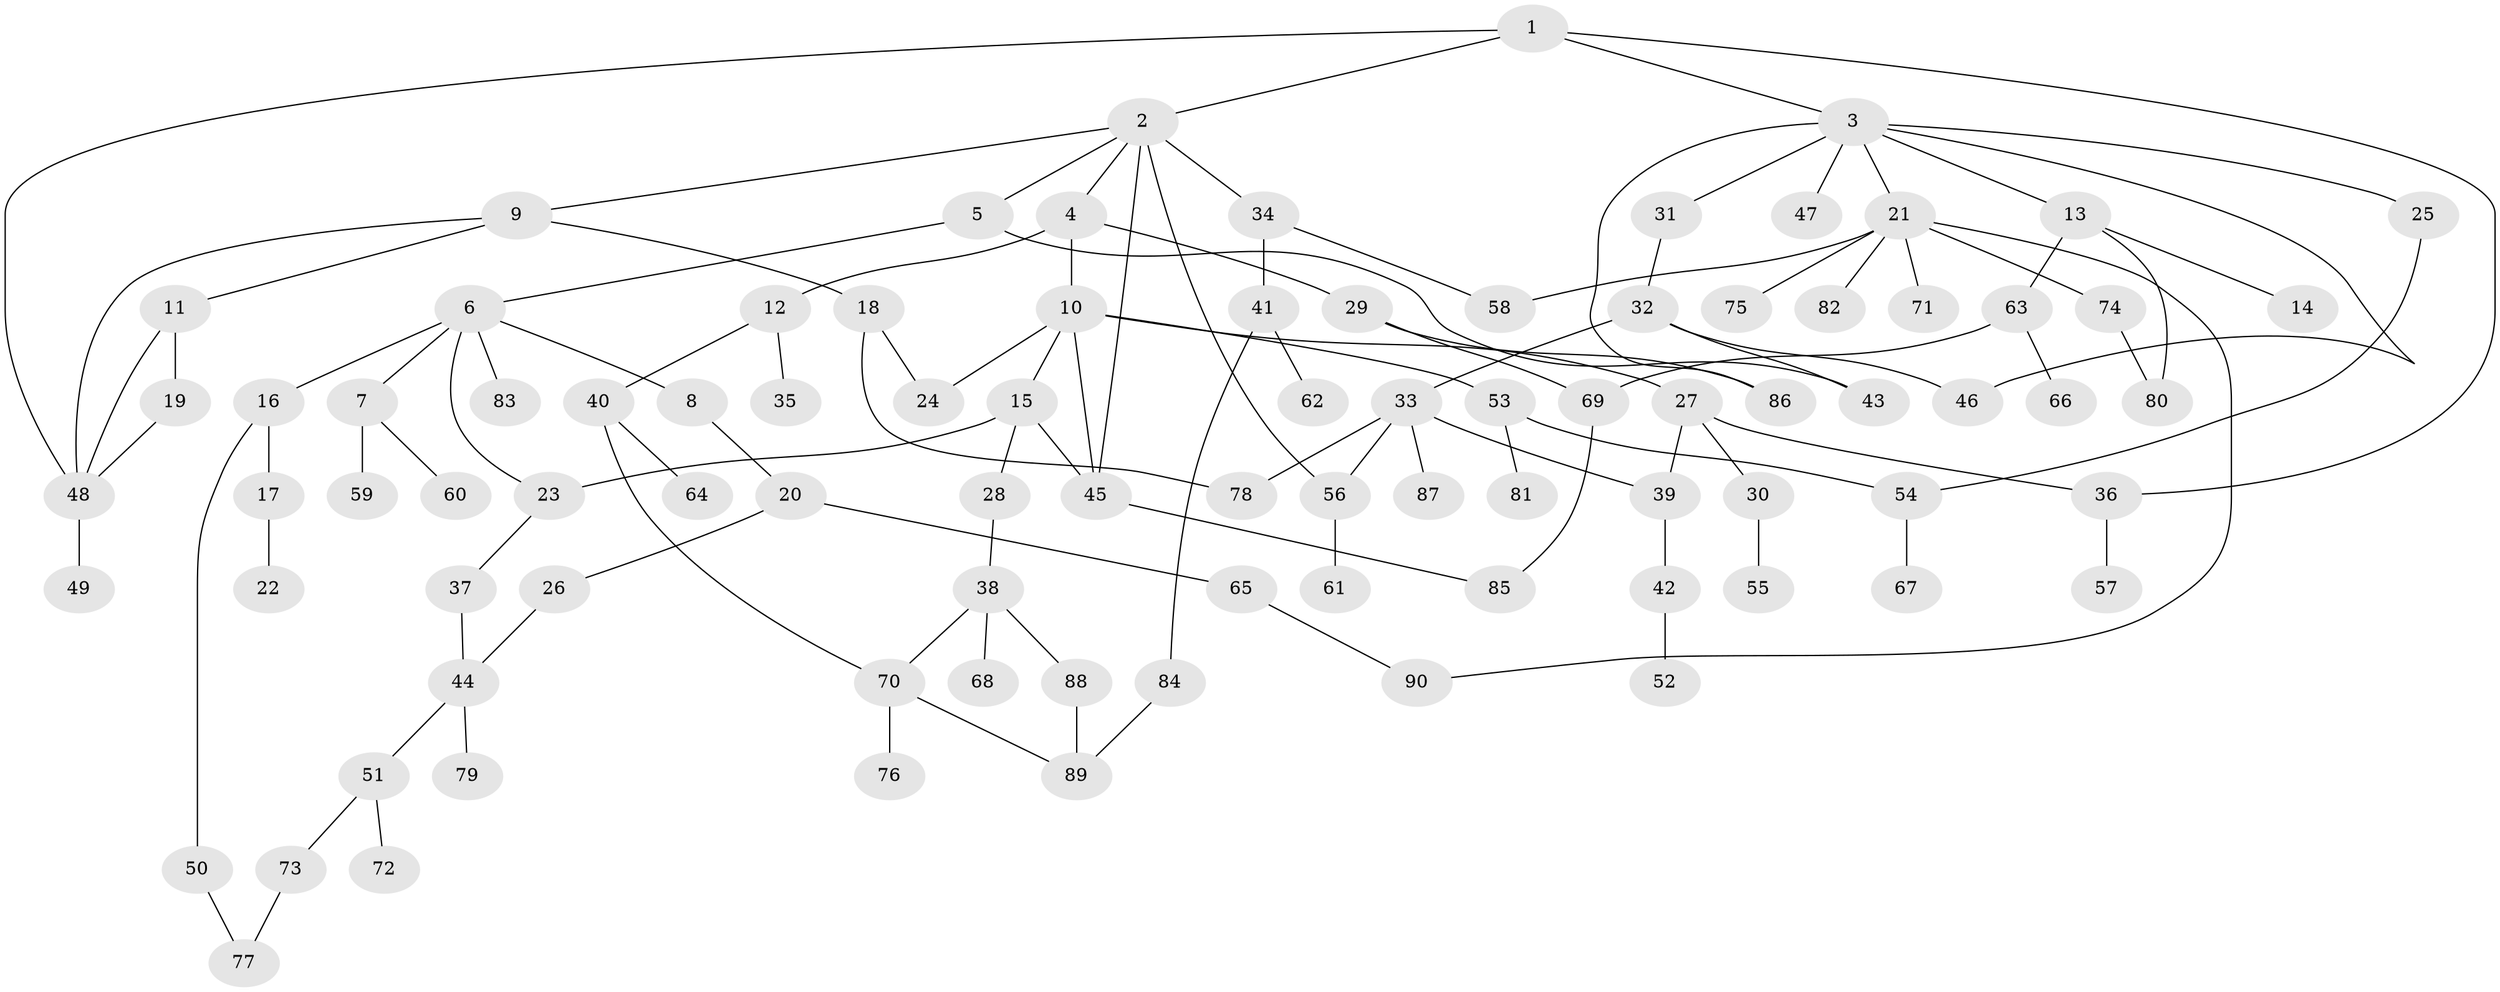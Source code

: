 // coarse degree distribution, {4: 0.13513513513513514, 10: 0.02702702702702703, 6: 0.02702702702702703, 5: 0.02702702702702703, 1: 0.08108108108108109, 3: 0.32432432432432434, 2: 0.3783783783783784}
// Generated by graph-tools (version 1.1) at 2025/48/03/04/25 22:48:58]
// undirected, 90 vertices, 114 edges
graph export_dot {
  node [color=gray90,style=filled];
  1;
  2;
  3;
  4;
  5;
  6;
  7;
  8;
  9;
  10;
  11;
  12;
  13;
  14;
  15;
  16;
  17;
  18;
  19;
  20;
  21;
  22;
  23;
  24;
  25;
  26;
  27;
  28;
  29;
  30;
  31;
  32;
  33;
  34;
  35;
  36;
  37;
  38;
  39;
  40;
  41;
  42;
  43;
  44;
  45;
  46;
  47;
  48;
  49;
  50;
  51;
  52;
  53;
  54;
  55;
  56;
  57;
  58;
  59;
  60;
  61;
  62;
  63;
  64;
  65;
  66;
  67;
  68;
  69;
  70;
  71;
  72;
  73;
  74;
  75;
  76;
  77;
  78;
  79;
  80;
  81;
  82;
  83;
  84;
  85;
  86;
  87;
  88;
  89;
  90;
  1 -- 2;
  1 -- 3;
  1 -- 48;
  1 -- 36;
  2 -- 4;
  2 -- 5;
  2 -- 9;
  2 -- 34;
  2 -- 56;
  2 -- 45;
  3 -- 13;
  3 -- 21;
  3 -- 25;
  3 -- 31;
  3 -- 47;
  3 -- 86;
  3 -- 46;
  4 -- 10;
  4 -- 12;
  4 -- 29;
  5 -- 6;
  5 -- 43;
  6 -- 7;
  6 -- 8;
  6 -- 16;
  6 -- 23;
  6 -- 83;
  7 -- 59;
  7 -- 60;
  8 -- 20;
  9 -- 11;
  9 -- 18;
  9 -- 48;
  10 -- 15;
  10 -- 24;
  10 -- 27;
  10 -- 45;
  10 -- 53;
  11 -- 19;
  11 -- 48;
  12 -- 35;
  12 -- 40;
  13 -- 14;
  13 -- 63;
  13 -- 80;
  15 -- 28;
  15 -- 23;
  15 -- 45;
  16 -- 17;
  16 -- 50;
  17 -- 22;
  18 -- 78;
  18 -- 24;
  19 -- 48;
  20 -- 26;
  20 -- 65;
  21 -- 58;
  21 -- 71;
  21 -- 74;
  21 -- 75;
  21 -- 82;
  21 -- 90;
  23 -- 37;
  25 -- 54;
  26 -- 44;
  27 -- 30;
  27 -- 36;
  27 -- 39;
  28 -- 38;
  29 -- 69;
  29 -- 86;
  30 -- 55;
  31 -- 32;
  32 -- 33;
  32 -- 43;
  32 -- 46;
  33 -- 39;
  33 -- 56;
  33 -- 87;
  33 -- 78;
  34 -- 41;
  34 -- 58;
  36 -- 57;
  37 -- 44;
  38 -- 68;
  38 -- 70;
  38 -- 88;
  39 -- 42;
  40 -- 64;
  40 -- 70;
  41 -- 62;
  41 -- 84;
  42 -- 52;
  44 -- 51;
  44 -- 79;
  45 -- 85;
  48 -- 49;
  50 -- 77;
  51 -- 72;
  51 -- 73;
  53 -- 81;
  53 -- 54;
  54 -- 67;
  56 -- 61;
  63 -- 66;
  63 -- 69;
  65 -- 90;
  69 -- 85;
  70 -- 76;
  70 -- 89;
  73 -- 77;
  74 -- 80;
  84 -- 89;
  88 -- 89;
}
